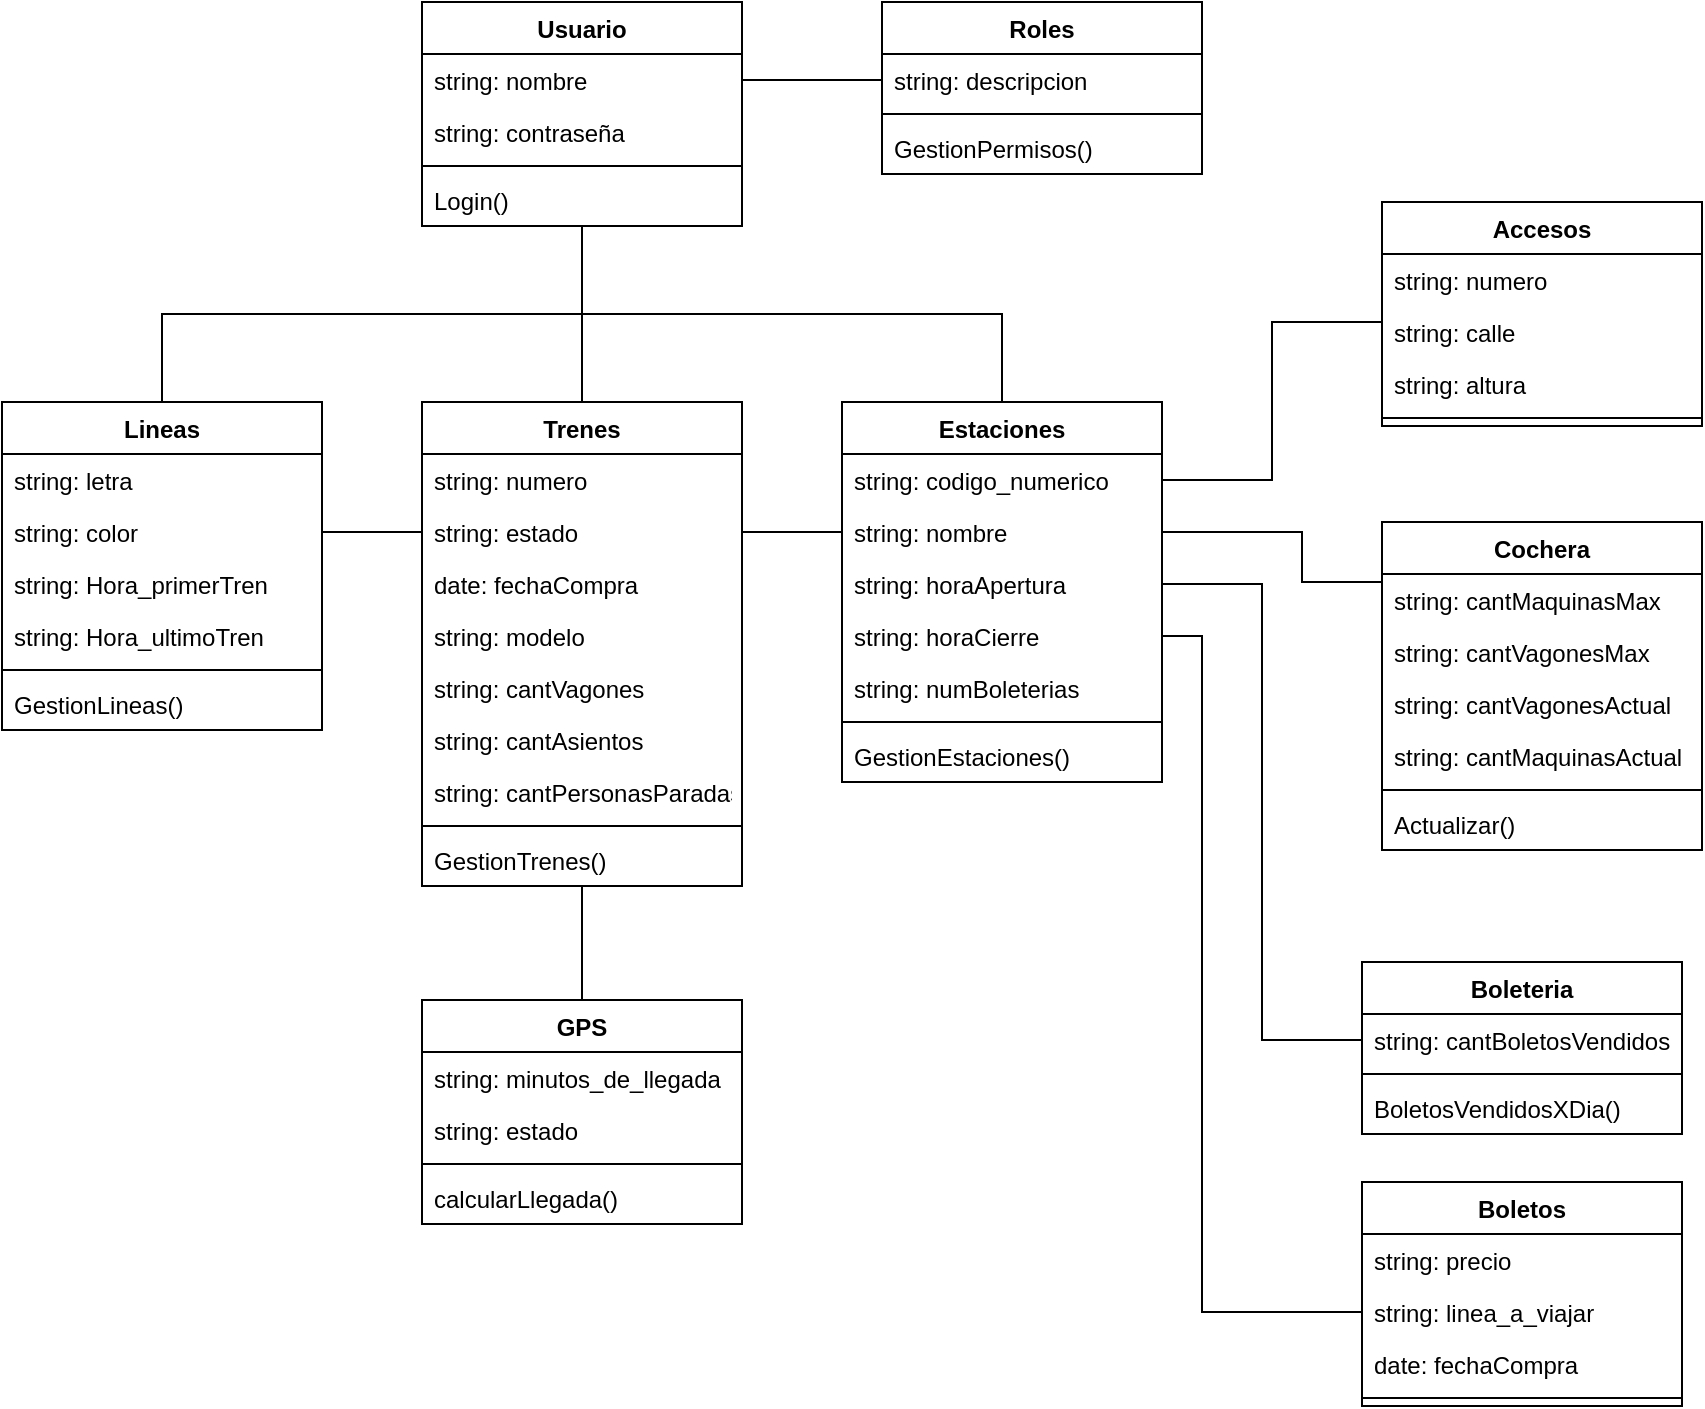 <mxfile version="20.5.1" type="device"><diagram id="fxXh10iXGVSSMFf0axfl" name="Página-1"><mxGraphModel dx="1929" dy="614" grid="1" gridSize="10" guides="1" tooltips="1" connect="1" arrows="1" fold="1" page="1" pageScale="1" pageWidth="827" pageHeight="1169" math="0" shadow="0"><root><mxCell id="0"/><mxCell id="1" parent="0"/><mxCell id="9A9QqD_Rso5ZisW457Bu-20" value="Usuario" style="swimlane;fontStyle=1;align=center;verticalAlign=top;childLayout=stackLayout;horizontal=1;startSize=26;horizontalStack=0;resizeParent=1;resizeParentMax=0;resizeLast=0;collapsible=1;marginBottom=0;" parent="1" vertex="1"><mxGeometry x="-70" y="30" width="160" height="112" as="geometry"/></mxCell><mxCell id="9A9QqD_Rso5ZisW457Bu-21" value="string: nombre" style="text;strokeColor=none;fillColor=none;align=left;verticalAlign=top;spacingLeft=4;spacingRight=4;overflow=hidden;rotatable=0;points=[[0,0.5],[1,0.5]];portConstraint=eastwest;" parent="9A9QqD_Rso5ZisW457Bu-20" vertex="1"><mxGeometry y="26" width="160" height="26" as="geometry"/></mxCell><mxCell id="gBwH5QSd7xmSGSdktVHZ-28" value="string: contraseña" style="text;strokeColor=none;fillColor=none;align=left;verticalAlign=top;spacingLeft=4;spacingRight=4;overflow=hidden;rotatable=0;points=[[0,0.5],[1,0.5]];portConstraint=eastwest;" vertex="1" parent="9A9QqD_Rso5ZisW457Bu-20"><mxGeometry y="52" width="160" height="26" as="geometry"/></mxCell><mxCell id="9A9QqD_Rso5ZisW457Bu-22" value="" style="line;strokeWidth=1;fillColor=none;align=left;verticalAlign=middle;spacingTop=-1;spacingLeft=3;spacingRight=3;rotatable=0;labelPosition=right;points=[];portConstraint=eastwest;strokeColor=inherit;" parent="9A9QqD_Rso5ZisW457Bu-20" vertex="1"><mxGeometry y="78" width="160" height="8" as="geometry"/></mxCell><mxCell id="9A9QqD_Rso5ZisW457Bu-23" value="Login()" style="text;strokeColor=none;fillColor=none;align=left;verticalAlign=top;spacingLeft=4;spacingRight=4;overflow=hidden;rotatable=0;points=[[0,0.5],[1,0.5]];portConstraint=eastwest;" parent="9A9QqD_Rso5ZisW457Bu-20" vertex="1"><mxGeometry y="86" width="160" height="26" as="geometry"/></mxCell><mxCell id="gBwH5QSd7xmSGSdktVHZ-57" style="edgeStyle=orthogonalEdgeStyle;rounded=0;orthogonalLoop=1;jettySize=auto;html=1;exitX=0.5;exitY=0;exitDx=0;exitDy=0;endArrow=none;endFill=0;" edge="1" parent="1" source="9A9QqD_Rso5ZisW457Bu-24" target="9A9QqD_Rso5ZisW457Bu-20"><mxGeometry relative="1" as="geometry"/></mxCell><mxCell id="9A9QqD_Rso5ZisW457Bu-24" value="Estaciones" style="swimlane;fontStyle=1;align=center;verticalAlign=top;childLayout=stackLayout;horizontal=1;startSize=26;horizontalStack=0;resizeParent=1;resizeParentMax=0;resizeLast=0;collapsible=1;marginBottom=0;" parent="1" vertex="1"><mxGeometry x="140" y="230" width="160" height="190" as="geometry"/></mxCell><mxCell id="9A9QqD_Rso5ZisW457Bu-25" value="string: codigo_numerico" style="text;strokeColor=none;fillColor=none;align=left;verticalAlign=top;spacingLeft=4;spacingRight=4;overflow=hidden;rotatable=0;points=[[0,0.5],[1,0.5]];portConstraint=eastwest;" parent="9A9QqD_Rso5ZisW457Bu-24" vertex="1"><mxGeometry y="26" width="160" height="26" as="geometry"/></mxCell><mxCell id="gBwH5QSd7xmSGSdktVHZ-39" value="string: nombre" style="text;strokeColor=none;fillColor=none;align=left;verticalAlign=top;spacingLeft=4;spacingRight=4;overflow=hidden;rotatable=0;points=[[0,0.5],[1,0.5]];portConstraint=eastwest;" vertex="1" parent="9A9QqD_Rso5ZisW457Bu-24"><mxGeometry y="52" width="160" height="26" as="geometry"/></mxCell><mxCell id="gBwH5QSd7xmSGSdktVHZ-38" value="string: horaApertura" style="text;strokeColor=none;fillColor=none;align=left;verticalAlign=top;spacingLeft=4;spacingRight=4;overflow=hidden;rotatable=0;points=[[0,0.5],[1,0.5]];portConstraint=eastwest;" vertex="1" parent="9A9QqD_Rso5ZisW457Bu-24"><mxGeometry y="78" width="160" height="26" as="geometry"/></mxCell><mxCell id="gBwH5QSd7xmSGSdktVHZ-37" value="string: horaCierre" style="text;strokeColor=none;fillColor=none;align=left;verticalAlign=top;spacingLeft=4;spacingRight=4;overflow=hidden;rotatable=0;points=[[0,0.5],[1,0.5]];portConstraint=eastwest;" vertex="1" parent="9A9QqD_Rso5ZisW457Bu-24"><mxGeometry y="104" width="160" height="26" as="geometry"/></mxCell><mxCell id="gBwH5QSd7xmSGSdktVHZ-36" value="string: numBoleterias" style="text;strokeColor=none;fillColor=none;align=left;verticalAlign=top;spacingLeft=4;spacingRight=4;overflow=hidden;rotatable=0;points=[[0,0.5],[1,0.5]];portConstraint=eastwest;" vertex="1" parent="9A9QqD_Rso5ZisW457Bu-24"><mxGeometry y="130" width="160" height="26" as="geometry"/></mxCell><mxCell id="9A9QqD_Rso5ZisW457Bu-26" value="" style="line;strokeWidth=1;fillColor=none;align=left;verticalAlign=middle;spacingTop=-1;spacingLeft=3;spacingRight=3;rotatable=0;labelPosition=right;points=[];portConstraint=eastwest;strokeColor=inherit;" parent="9A9QqD_Rso5ZisW457Bu-24" vertex="1"><mxGeometry y="156" width="160" height="8" as="geometry"/></mxCell><mxCell id="9A9QqD_Rso5ZisW457Bu-27" value="GestionEstaciones()" style="text;strokeColor=none;fillColor=none;align=left;verticalAlign=top;spacingLeft=4;spacingRight=4;overflow=hidden;rotatable=0;points=[[0,0.5],[1,0.5]];portConstraint=eastwest;" parent="9A9QqD_Rso5ZisW457Bu-24" vertex="1"><mxGeometry y="164" width="160" height="26" as="geometry"/></mxCell><mxCell id="gBwH5QSd7xmSGSdktVHZ-55" style="edgeStyle=orthogonalEdgeStyle;rounded=0;orthogonalLoop=1;jettySize=auto;html=1;exitX=0.5;exitY=0;exitDx=0;exitDy=0;endArrow=none;endFill=0;" edge="1" parent="1" source="9A9QqD_Rso5ZisW457Bu-28" target="9A9QqD_Rso5ZisW457Bu-20"><mxGeometry relative="1" as="geometry"/></mxCell><mxCell id="9A9QqD_Rso5ZisW457Bu-28" value="Trenes" style="swimlane;fontStyle=1;align=center;verticalAlign=top;childLayout=stackLayout;horizontal=1;startSize=26;horizontalStack=0;resizeParent=1;resizeParentMax=0;resizeLast=0;collapsible=1;marginBottom=0;" parent="1" vertex="1"><mxGeometry x="-70" y="230" width="160" height="242" as="geometry"/></mxCell><mxCell id="9A9QqD_Rso5ZisW457Bu-29" value="string: numero" style="text;strokeColor=none;fillColor=none;align=left;verticalAlign=top;spacingLeft=4;spacingRight=4;overflow=hidden;rotatable=0;points=[[0,0.5],[1,0.5]];portConstraint=eastwest;" parent="9A9QqD_Rso5ZisW457Bu-28" vertex="1"><mxGeometry y="26" width="160" height="26" as="geometry"/></mxCell><mxCell id="gBwH5QSd7xmSGSdktVHZ-31" value="string: estado" style="text;strokeColor=none;fillColor=none;align=left;verticalAlign=top;spacingLeft=4;spacingRight=4;overflow=hidden;rotatable=0;points=[[0,0.5],[1,0.5]];portConstraint=eastwest;" vertex="1" parent="9A9QqD_Rso5ZisW457Bu-28"><mxGeometry y="52" width="160" height="26" as="geometry"/></mxCell><mxCell id="gBwH5QSd7xmSGSdktVHZ-34" value="date: fechaCompra" style="text;strokeColor=none;fillColor=none;align=left;verticalAlign=top;spacingLeft=4;spacingRight=4;overflow=hidden;rotatable=0;points=[[0,0.5],[1,0.5]];portConstraint=eastwest;" vertex="1" parent="9A9QqD_Rso5ZisW457Bu-28"><mxGeometry y="78" width="160" height="26" as="geometry"/></mxCell><mxCell id="gBwH5QSd7xmSGSdktVHZ-33" value="string: modelo" style="text;strokeColor=none;fillColor=none;align=left;verticalAlign=top;spacingLeft=4;spacingRight=4;overflow=hidden;rotatable=0;points=[[0,0.5],[1,0.5]];portConstraint=eastwest;" vertex="1" parent="9A9QqD_Rso5ZisW457Bu-28"><mxGeometry y="104" width="160" height="26" as="geometry"/></mxCell><mxCell id="gBwH5QSd7xmSGSdktVHZ-32" value="string: cantVagones" style="text;strokeColor=none;fillColor=none;align=left;verticalAlign=top;spacingLeft=4;spacingRight=4;overflow=hidden;rotatable=0;points=[[0,0.5],[1,0.5]];portConstraint=eastwest;" vertex="1" parent="9A9QqD_Rso5ZisW457Bu-28"><mxGeometry y="130" width="160" height="26" as="geometry"/></mxCell><mxCell id="gBwH5QSd7xmSGSdktVHZ-30" value="string: cantAsientos" style="text;strokeColor=none;fillColor=none;align=left;verticalAlign=top;spacingLeft=4;spacingRight=4;overflow=hidden;rotatable=0;points=[[0,0.5],[1,0.5]];portConstraint=eastwest;" vertex="1" parent="9A9QqD_Rso5ZisW457Bu-28"><mxGeometry y="156" width="160" height="26" as="geometry"/></mxCell><mxCell id="gBwH5QSd7xmSGSdktVHZ-29" value="string: cantPersonasParadas" style="text;strokeColor=none;fillColor=none;align=left;verticalAlign=top;spacingLeft=4;spacingRight=4;overflow=hidden;rotatable=0;points=[[0,0.5],[1,0.5]];portConstraint=eastwest;" vertex="1" parent="9A9QqD_Rso5ZisW457Bu-28"><mxGeometry y="182" width="160" height="26" as="geometry"/></mxCell><mxCell id="9A9QqD_Rso5ZisW457Bu-30" value="" style="line;strokeWidth=1;fillColor=none;align=left;verticalAlign=middle;spacingTop=-1;spacingLeft=3;spacingRight=3;rotatable=0;labelPosition=right;points=[];portConstraint=eastwest;strokeColor=inherit;" parent="9A9QqD_Rso5ZisW457Bu-28" vertex="1"><mxGeometry y="208" width="160" height="8" as="geometry"/></mxCell><mxCell id="9A9QqD_Rso5ZisW457Bu-31" value="GestionTrenes()" style="text;strokeColor=none;fillColor=none;align=left;verticalAlign=top;spacingLeft=4;spacingRight=4;overflow=hidden;rotatable=0;points=[[0,0.5],[1,0.5]];portConstraint=eastwest;" parent="9A9QqD_Rso5ZisW457Bu-28" vertex="1"><mxGeometry y="216" width="160" height="26" as="geometry"/></mxCell><mxCell id="gBwH5QSd7xmSGSdktVHZ-56" style="edgeStyle=orthogonalEdgeStyle;rounded=0;orthogonalLoop=1;jettySize=auto;html=1;exitX=0.5;exitY=0;exitDx=0;exitDy=0;endArrow=none;endFill=0;" edge="1" parent="1" source="gBwH5QSd7xmSGSdktVHZ-1" target="9A9QqD_Rso5ZisW457Bu-20"><mxGeometry relative="1" as="geometry"/></mxCell><mxCell id="gBwH5QSd7xmSGSdktVHZ-1" value="Lineas" style="swimlane;fontStyle=1;align=center;verticalAlign=top;childLayout=stackLayout;horizontal=1;startSize=26;horizontalStack=0;resizeParent=1;resizeParentMax=0;resizeLast=0;collapsible=1;marginBottom=0;" vertex="1" parent="1"><mxGeometry x="-280" y="230" width="160" height="164" as="geometry"/></mxCell><mxCell id="gBwH5QSd7xmSGSdktVHZ-2" value="string: letra" style="text;strokeColor=none;fillColor=none;align=left;verticalAlign=top;spacingLeft=4;spacingRight=4;overflow=hidden;rotatable=0;points=[[0,0.5],[1,0.5]];portConstraint=eastwest;" vertex="1" parent="gBwH5QSd7xmSGSdktVHZ-1"><mxGeometry y="26" width="160" height="26" as="geometry"/></mxCell><mxCell id="gBwH5QSd7xmSGSdktVHZ-25" value="string: color" style="text;strokeColor=none;fillColor=none;align=left;verticalAlign=top;spacingLeft=4;spacingRight=4;overflow=hidden;rotatable=0;points=[[0,0.5],[1,0.5]];portConstraint=eastwest;" vertex="1" parent="gBwH5QSd7xmSGSdktVHZ-1"><mxGeometry y="52" width="160" height="26" as="geometry"/></mxCell><mxCell id="gBwH5QSd7xmSGSdktVHZ-26" value="string: Hora_primerTren" style="text;strokeColor=none;fillColor=none;align=left;verticalAlign=top;spacingLeft=4;spacingRight=4;overflow=hidden;rotatable=0;points=[[0,0.5],[1,0.5]];portConstraint=eastwest;" vertex="1" parent="gBwH5QSd7xmSGSdktVHZ-1"><mxGeometry y="78" width="160" height="26" as="geometry"/></mxCell><mxCell id="gBwH5QSd7xmSGSdktVHZ-27" value="string: Hora_ultimoTren" style="text;strokeColor=none;fillColor=none;align=left;verticalAlign=top;spacingLeft=4;spacingRight=4;overflow=hidden;rotatable=0;points=[[0,0.5],[1,0.5]];portConstraint=eastwest;" vertex="1" parent="gBwH5QSd7xmSGSdktVHZ-1"><mxGeometry y="104" width="160" height="26" as="geometry"/></mxCell><mxCell id="gBwH5QSd7xmSGSdktVHZ-3" value="" style="line;strokeWidth=1;fillColor=none;align=left;verticalAlign=middle;spacingTop=-1;spacingLeft=3;spacingRight=3;rotatable=0;labelPosition=right;points=[];portConstraint=eastwest;strokeColor=inherit;" vertex="1" parent="gBwH5QSd7xmSGSdktVHZ-1"><mxGeometry y="130" width="160" height="8" as="geometry"/></mxCell><mxCell id="gBwH5QSd7xmSGSdktVHZ-4" value="GestionLineas()" style="text;strokeColor=none;fillColor=none;align=left;verticalAlign=top;spacingLeft=4;spacingRight=4;overflow=hidden;rotatable=0;points=[[0,0.5],[1,0.5]];portConstraint=eastwest;" vertex="1" parent="gBwH5QSd7xmSGSdktVHZ-1"><mxGeometry y="138" width="160" height="26" as="geometry"/></mxCell><mxCell id="gBwH5QSd7xmSGSdktVHZ-5" value="Accesos" style="swimlane;fontStyle=1;align=center;verticalAlign=top;childLayout=stackLayout;horizontal=1;startSize=26;horizontalStack=0;resizeParent=1;resizeParentMax=0;resizeLast=0;collapsible=1;marginBottom=0;" vertex="1" parent="1"><mxGeometry x="410" y="130" width="160" height="112" as="geometry"/></mxCell><mxCell id="gBwH5QSd7xmSGSdktVHZ-6" value="string: numero" style="text;strokeColor=none;fillColor=none;align=left;verticalAlign=top;spacingLeft=4;spacingRight=4;overflow=hidden;rotatable=0;points=[[0,0.5],[1,0.5]];portConstraint=eastwest;" vertex="1" parent="gBwH5QSd7xmSGSdktVHZ-5"><mxGeometry y="26" width="160" height="26" as="geometry"/></mxCell><mxCell id="gBwH5QSd7xmSGSdktVHZ-41" value="string: calle" style="text;strokeColor=none;fillColor=none;align=left;verticalAlign=top;spacingLeft=4;spacingRight=4;overflow=hidden;rotatable=0;points=[[0,0.5],[1,0.5]];portConstraint=eastwest;" vertex="1" parent="gBwH5QSd7xmSGSdktVHZ-5"><mxGeometry y="52" width="160" height="26" as="geometry"/></mxCell><mxCell id="gBwH5QSd7xmSGSdktVHZ-40" value="string: altura" style="text;strokeColor=none;fillColor=none;align=left;verticalAlign=top;spacingLeft=4;spacingRight=4;overflow=hidden;rotatable=0;points=[[0,0.5],[1,0.5]];portConstraint=eastwest;" vertex="1" parent="gBwH5QSd7xmSGSdktVHZ-5"><mxGeometry y="78" width="160" height="26" as="geometry"/></mxCell><mxCell id="gBwH5QSd7xmSGSdktVHZ-7" value="" style="line;strokeWidth=1;fillColor=none;align=left;verticalAlign=middle;spacingTop=-1;spacingLeft=3;spacingRight=3;rotatable=0;labelPosition=right;points=[];portConstraint=eastwest;strokeColor=inherit;" vertex="1" parent="gBwH5QSd7xmSGSdktVHZ-5"><mxGeometry y="104" width="160" height="8" as="geometry"/></mxCell><mxCell id="gBwH5QSd7xmSGSdktVHZ-9" value="Boletos" style="swimlane;fontStyle=1;align=center;verticalAlign=top;childLayout=stackLayout;horizontal=1;startSize=26;horizontalStack=0;resizeParent=1;resizeParentMax=0;resizeLast=0;collapsible=1;marginBottom=0;" vertex="1" parent="1"><mxGeometry x="400" y="620" width="160" height="112" as="geometry"/></mxCell><mxCell id="gBwH5QSd7xmSGSdktVHZ-10" value="string: precio" style="text;strokeColor=none;fillColor=none;align=left;verticalAlign=top;spacingLeft=4;spacingRight=4;overflow=hidden;rotatable=0;points=[[0,0.5],[1,0.5]];portConstraint=eastwest;" vertex="1" parent="gBwH5QSd7xmSGSdktVHZ-9"><mxGeometry y="26" width="160" height="26" as="geometry"/></mxCell><mxCell id="gBwH5QSd7xmSGSdktVHZ-46" value="string: linea_a_viajar" style="text;strokeColor=none;fillColor=none;align=left;verticalAlign=top;spacingLeft=4;spacingRight=4;overflow=hidden;rotatable=0;points=[[0,0.5],[1,0.5]];portConstraint=eastwest;" vertex="1" parent="gBwH5QSd7xmSGSdktVHZ-9"><mxGeometry y="52" width="160" height="26" as="geometry"/></mxCell><mxCell id="gBwH5QSd7xmSGSdktVHZ-45" value="date: fechaCompra" style="text;strokeColor=none;fillColor=none;align=left;verticalAlign=top;spacingLeft=4;spacingRight=4;overflow=hidden;rotatable=0;points=[[0,0.5],[1,0.5]];portConstraint=eastwest;" vertex="1" parent="gBwH5QSd7xmSGSdktVHZ-9"><mxGeometry y="78" width="160" height="26" as="geometry"/></mxCell><mxCell id="gBwH5QSd7xmSGSdktVHZ-11" value="" style="line;strokeWidth=1;fillColor=none;align=left;verticalAlign=middle;spacingTop=-1;spacingLeft=3;spacingRight=3;rotatable=0;labelPosition=right;points=[];portConstraint=eastwest;strokeColor=inherit;" vertex="1" parent="gBwH5QSd7xmSGSdktVHZ-9"><mxGeometry y="104" width="160" height="8" as="geometry"/></mxCell><mxCell id="gBwH5QSd7xmSGSdktVHZ-13" value="Boleteria" style="swimlane;fontStyle=1;align=center;verticalAlign=top;childLayout=stackLayout;horizontal=1;startSize=26;horizontalStack=0;resizeParent=1;resizeParentMax=0;resizeLast=0;collapsible=1;marginBottom=0;" vertex="1" parent="1"><mxGeometry x="400" y="510" width="160" height="86" as="geometry"/></mxCell><mxCell id="gBwH5QSd7xmSGSdktVHZ-14" value="string: cantBoletosVendidos" style="text;strokeColor=none;fillColor=none;align=left;verticalAlign=top;spacingLeft=4;spacingRight=4;overflow=hidden;rotatable=0;points=[[0,0.5],[1,0.5]];portConstraint=eastwest;" vertex="1" parent="gBwH5QSd7xmSGSdktVHZ-13"><mxGeometry y="26" width="160" height="26" as="geometry"/></mxCell><mxCell id="gBwH5QSd7xmSGSdktVHZ-15" value="" style="line;strokeWidth=1;fillColor=none;align=left;verticalAlign=middle;spacingTop=-1;spacingLeft=3;spacingRight=3;rotatable=0;labelPosition=right;points=[];portConstraint=eastwest;strokeColor=inherit;" vertex="1" parent="gBwH5QSd7xmSGSdktVHZ-13"><mxGeometry y="52" width="160" height="8" as="geometry"/></mxCell><mxCell id="gBwH5QSd7xmSGSdktVHZ-16" value="BoletosVendidosXDia()" style="text;strokeColor=none;fillColor=none;align=left;verticalAlign=top;spacingLeft=4;spacingRight=4;overflow=hidden;rotatable=0;points=[[0,0.5],[1,0.5]];portConstraint=eastwest;" vertex="1" parent="gBwH5QSd7xmSGSdktVHZ-13"><mxGeometry y="60" width="160" height="26" as="geometry"/></mxCell><mxCell id="gBwH5QSd7xmSGSdktVHZ-17" value="Cochera" style="swimlane;fontStyle=1;align=center;verticalAlign=top;childLayout=stackLayout;horizontal=1;startSize=26;horizontalStack=0;resizeParent=1;resizeParentMax=0;resizeLast=0;collapsible=1;marginBottom=0;" vertex="1" parent="1"><mxGeometry x="410" y="290" width="160" height="164" as="geometry"/></mxCell><mxCell id="gBwH5QSd7xmSGSdktVHZ-18" value="string: cantMaquinasMax" style="text;strokeColor=none;fillColor=none;align=left;verticalAlign=top;spacingLeft=4;spacingRight=4;overflow=hidden;rotatable=0;points=[[0,0.5],[1,0.5]];portConstraint=eastwest;" vertex="1" parent="gBwH5QSd7xmSGSdktVHZ-17"><mxGeometry y="26" width="160" height="26" as="geometry"/></mxCell><mxCell id="gBwH5QSd7xmSGSdktVHZ-44" value="string: cantVagonesMax" style="text;strokeColor=none;fillColor=none;align=left;verticalAlign=top;spacingLeft=4;spacingRight=4;overflow=hidden;rotatable=0;points=[[0,0.5],[1,0.5]];portConstraint=eastwest;" vertex="1" parent="gBwH5QSd7xmSGSdktVHZ-17"><mxGeometry y="52" width="160" height="26" as="geometry"/></mxCell><mxCell id="gBwH5QSd7xmSGSdktVHZ-43" value="string: cantVagonesActual" style="text;strokeColor=none;fillColor=none;align=left;verticalAlign=top;spacingLeft=4;spacingRight=4;overflow=hidden;rotatable=0;points=[[0,0.5],[1,0.5]];portConstraint=eastwest;" vertex="1" parent="gBwH5QSd7xmSGSdktVHZ-17"><mxGeometry y="78" width="160" height="26" as="geometry"/></mxCell><mxCell id="gBwH5QSd7xmSGSdktVHZ-42" value="string: cantMaquinasActual" style="text;strokeColor=none;fillColor=none;align=left;verticalAlign=top;spacingLeft=4;spacingRight=4;overflow=hidden;rotatable=0;points=[[0,0.5],[1,0.5]];portConstraint=eastwest;" vertex="1" parent="gBwH5QSd7xmSGSdktVHZ-17"><mxGeometry y="104" width="160" height="26" as="geometry"/></mxCell><mxCell id="gBwH5QSd7xmSGSdktVHZ-19" value="" style="line;strokeWidth=1;fillColor=none;align=left;verticalAlign=middle;spacingTop=-1;spacingLeft=3;spacingRight=3;rotatable=0;labelPosition=right;points=[];portConstraint=eastwest;strokeColor=inherit;" vertex="1" parent="gBwH5QSd7xmSGSdktVHZ-17"><mxGeometry y="130" width="160" height="8" as="geometry"/></mxCell><mxCell id="gBwH5QSd7xmSGSdktVHZ-20" value="Actualizar()" style="text;strokeColor=none;fillColor=none;align=left;verticalAlign=top;spacingLeft=4;spacingRight=4;overflow=hidden;rotatable=0;points=[[0,0.5],[1,0.5]];portConstraint=eastwest;" vertex="1" parent="gBwH5QSd7xmSGSdktVHZ-17"><mxGeometry y="138" width="160" height="26" as="geometry"/></mxCell><mxCell id="gBwH5QSd7xmSGSdktVHZ-54" style="edgeStyle=orthogonalEdgeStyle;rounded=0;orthogonalLoop=1;jettySize=auto;html=1;exitX=0.5;exitY=0;exitDx=0;exitDy=0;endArrow=none;endFill=0;" edge="1" parent="1" source="gBwH5QSd7xmSGSdktVHZ-21" target="9A9QqD_Rso5ZisW457Bu-28"><mxGeometry relative="1" as="geometry"/></mxCell><mxCell id="gBwH5QSd7xmSGSdktVHZ-21" value="GPS" style="swimlane;fontStyle=1;align=center;verticalAlign=top;childLayout=stackLayout;horizontal=1;startSize=26;horizontalStack=0;resizeParent=1;resizeParentMax=0;resizeLast=0;collapsible=1;marginBottom=0;" vertex="1" parent="1"><mxGeometry x="-70" y="529" width="160" height="112" as="geometry"/></mxCell><mxCell id="gBwH5QSd7xmSGSdktVHZ-22" value="string: minutos_de_llegada" style="text;strokeColor=none;fillColor=none;align=left;verticalAlign=top;spacingLeft=4;spacingRight=4;overflow=hidden;rotatable=0;points=[[0,0.5],[1,0.5]];portConstraint=eastwest;" vertex="1" parent="gBwH5QSd7xmSGSdktVHZ-21"><mxGeometry y="26" width="160" height="26" as="geometry"/></mxCell><mxCell id="gBwH5QSd7xmSGSdktVHZ-47" value="string: estado" style="text;strokeColor=none;fillColor=none;align=left;verticalAlign=top;spacingLeft=4;spacingRight=4;overflow=hidden;rotatable=0;points=[[0,0.5],[1,0.5]];portConstraint=eastwest;" vertex="1" parent="gBwH5QSd7xmSGSdktVHZ-21"><mxGeometry y="52" width="160" height="26" as="geometry"/></mxCell><mxCell id="gBwH5QSd7xmSGSdktVHZ-23" value="" style="line;strokeWidth=1;fillColor=none;align=left;verticalAlign=middle;spacingTop=-1;spacingLeft=3;spacingRight=3;rotatable=0;labelPosition=right;points=[];portConstraint=eastwest;strokeColor=inherit;" vertex="1" parent="gBwH5QSd7xmSGSdktVHZ-21"><mxGeometry y="78" width="160" height="8" as="geometry"/></mxCell><mxCell id="gBwH5QSd7xmSGSdktVHZ-24" value="calcularLlegada()" style="text;strokeColor=none;fillColor=none;align=left;verticalAlign=top;spacingLeft=4;spacingRight=4;overflow=hidden;rotatable=0;points=[[0,0.5],[1,0.5]];portConstraint=eastwest;" vertex="1" parent="gBwH5QSd7xmSGSdktVHZ-21"><mxGeometry y="86" width="160" height="26" as="geometry"/></mxCell><mxCell id="gBwH5QSd7xmSGSdktVHZ-48" style="edgeStyle=orthogonalEdgeStyle;rounded=0;orthogonalLoop=1;jettySize=auto;html=1;exitX=1;exitY=0.5;exitDx=0;exitDy=0;endArrow=none;endFill=0;" edge="1" parent="1" source="gBwH5QSd7xmSGSdktVHZ-25" target="gBwH5QSd7xmSGSdktVHZ-31"><mxGeometry relative="1" as="geometry"/></mxCell><mxCell id="gBwH5QSd7xmSGSdktVHZ-49" style="edgeStyle=orthogonalEdgeStyle;rounded=0;orthogonalLoop=1;jettySize=auto;html=1;exitX=1;exitY=0.5;exitDx=0;exitDy=0;entryX=0;entryY=0.5;entryDx=0;entryDy=0;endArrow=none;endFill=0;" edge="1" parent="1" source="gBwH5QSd7xmSGSdktVHZ-31" target="gBwH5QSd7xmSGSdktVHZ-39"><mxGeometry relative="1" as="geometry"/></mxCell><mxCell id="gBwH5QSd7xmSGSdktVHZ-50" style="edgeStyle=orthogonalEdgeStyle;rounded=0;orthogonalLoop=1;jettySize=auto;html=1;exitX=1;exitY=0.5;exitDx=0;exitDy=0;entryX=0;entryY=0.5;entryDx=0;entryDy=0;endArrow=none;endFill=0;" edge="1" parent="1" source="9A9QqD_Rso5ZisW457Bu-25" target="gBwH5QSd7xmSGSdktVHZ-6"><mxGeometry relative="1" as="geometry"><Array as="points"><mxPoint x="355" y="269"/><mxPoint x="355" y="190"/><mxPoint x="410" y="190"/></Array></mxGeometry></mxCell><mxCell id="gBwH5QSd7xmSGSdktVHZ-51" style="edgeStyle=orthogonalEdgeStyle;rounded=0;orthogonalLoop=1;jettySize=auto;html=1;exitX=1;exitY=0.5;exitDx=0;exitDy=0;entryX=0;entryY=0.5;entryDx=0;entryDy=0;endArrow=none;endFill=0;" edge="1" parent="1" source="gBwH5QSd7xmSGSdktVHZ-39" target="gBwH5QSd7xmSGSdktVHZ-18"><mxGeometry relative="1" as="geometry"><Array as="points"><mxPoint x="370" y="295"/><mxPoint x="370" y="320"/><mxPoint x="410" y="320"/></Array></mxGeometry></mxCell><mxCell id="gBwH5QSd7xmSGSdktVHZ-52" style="edgeStyle=orthogonalEdgeStyle;rounded=0;orthogonalLoop=1;jettySize=auto;html=1;exitX=1;exitY=0.5;exitDx=0;exitDy=0;entryX=0;entryY=0.5;entryDx=0;entryDy=0;endArrow=none;endFill=0;" edge="1" parent="1" source="gBwH5QSd7xmSGSdktVHZ-38" target="gBwH5QSd7xmSGSdktVHZ-14"><mxGeometry relative="1" as="geometry"><Array as="points"><mxPoint x="350" y="321"/><mxPoint x="350" y="549"/></Array></mxGeometry></mxCell><mxCell id="gBwH5QSd7xmSGSdktVHZ-53" style="edgeStyle=orthogonalEdgeStyle;rounded=0;orthogonalLoop=1;jettySize=auto;html=1;exitX=1;exitY=0.5;exitDx=0;exitDy=0;entryX=0;entryY=0.5;entryDx=0;entryDy=0;endArrow=none;endFill=0;" edge="1" parent="1" source="gBwH5QSd7xmSGSdktVHZ-37" target="gBwH5QSd7xmSGSdktVHZ-46"><mxGeometry relative="1" as="geometry"><Array as="points"><mxPoint x="320" y="347"/><mxPoint x="320" y="685"/></Array></mxGeometry></mxCell><mxCell id="gBwH5QSd7xmSGSdktVHZ-59" value="Roles" style="swimlane;fontStyle=1;align=center;verticalAlign=top;childLayout=stackLayout;horizontal=1;startSize=26;horizontalStack=0;resizeParent=1;resizeParentMax=0;resizeLast=0;collapsible=1;marginBottom=0;" vertex="1" parent="1"><mxGeometry x="160" y="30" width="160" height="86" as="geometry"/></mxCell><mxCell id="gBwH5QSd7xmSGSdktVHZ-60" value="string: descripcion" style="text;strokeColor=none;fillColor=none;align=left;verticalAlign=top;spacingLeft=4;spacingRight=4;overflow=hidden;rotatable=0;points=[[0,0.5],[1,0.5]];portConstraint=eastwest;" vertex="1" parent="gBwH5QSd7xmSGSdktVHZ-59"><mxGeometry y="26" width="160" height="26" as="geometry"/></mxCell><mxCell id="gBwH5QSd7xmSGSdktVHZ-62" value="" style="line;strokeWidth=1;fillColor=none;align=left;verticalAlign=middle;spacingTop=-1;spacingLeft=3;spacingRight=3;rotatable=0;labelPosition=right;points=[];portConstraint=eastwest;strokeColor=inherit;" vertex="1" parent="gBwH5QSd7xmSGSdktVHZ-59"><mxGeometry y="52" width="160" height="8" as="geometry"/></mxCell><mxCell id="gBwH5QSd7xmSGSdktVHZ-63" value="GestionPermisos()" style="text;strokeColor=none;fillColor=none;align=left;verticalAlign=top;spacingLeft=4;spacingRight=4;overflow=hidden;rotatable=0;points=[[0,0.5],[1,0.5]];portConstraint=eastwest;" vertex="1" parent="gBwH5QSd7xmSGSdktVHZ-59"><mxGeometry y="60" width="160" height="26" as="geometry"/></mxCell><mxCell id="gBwH5QSd7xmSGSdktVHZ-64" style="edgeStyle=orthogonalEdgeStyle;rounded=0;orthogonalLoop=1;jettySize=auto;html=1;exitX=0;exitY=0.5;exitDx=0;exitDy=0;entryX=1;entryY=0.5;entryDx=0;entryDy=0;endArrow=none;endFill=0;" edge="1" parent="1" source="gBwH5QSd7xmSGSdktVHZ-60" target="9A9QqD_Rso5ZisW457Bu-21"><mxGeometry relative="1" as="geometry"/></mxCell></root></mxGraphModel></diagram></mxfile>